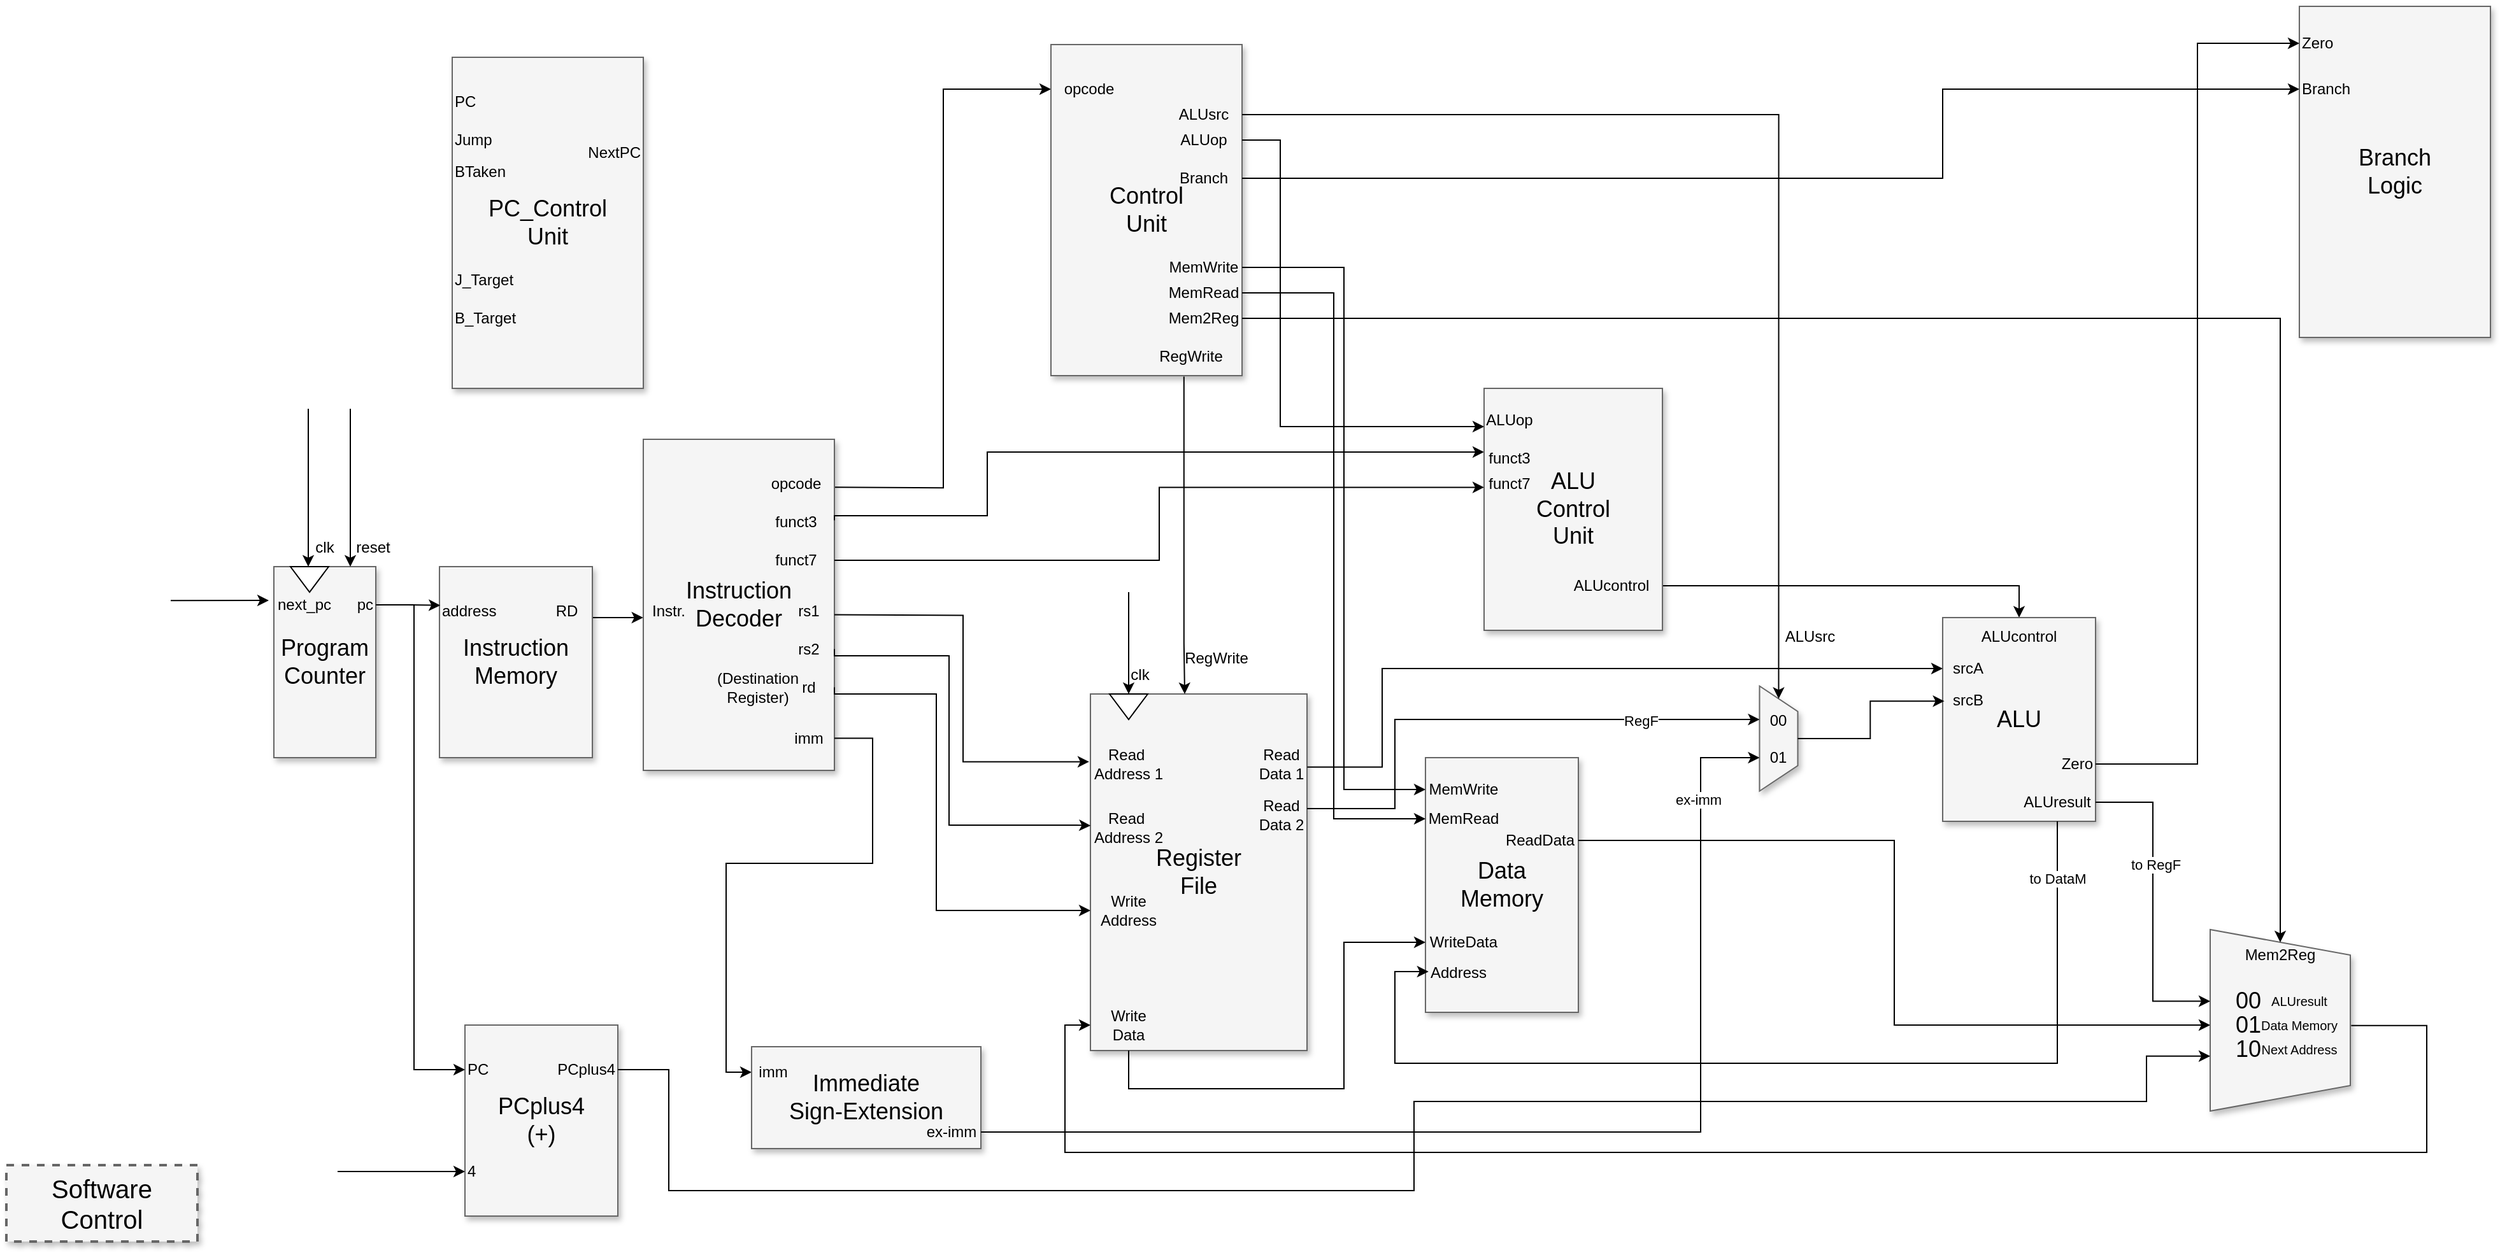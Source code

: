 <mxfile version="25.0.3">
  <diagram name="Page-1" id="90a13364-a465-7bf4-72fc-28e22215d7a0">
    <mxGraphModel dx="2049" dy="6059" grid="1" gridSize="10" guides="1" tooltips="1" connect="1" arrows="1" fold="1" page="1" pageScale="1.5" pageWidth="4681" pageHeight="3300" background="none" math="0" shadow="0">
      <root>
        <mxCell id="0" style=";html=1;" />
        <mxCell id="1" style=";html=1;" parent="0" />
        <mxCell id="3a17f1ce550125da-1" value="Software Control" style="whiteSpace=wrap;html=1;shadow=1;fontSize=20;fillColor=#f5f5f5;strokeColor=#666666;strokeWidth=2;dashed=1;" parent="1" vertex="1">
          <mxGeometry x="360" y="880" width="150" height="60" as="geometry" />
        </mxCell>
        <mxCell id="F4LApp7SRapzV72RJLrX-4" style="edgeStyle=orthogonalEdgeStyle;rounded=0;orthogonalLoop=1;jettySize=auto;html=1;entryX=0.5;entryY=0;entryDx=0;entryDy=0;exitX=1;exitY=0.5;exitDx=0;exitDy=0;" parent="1" source="F4LApp7SRapzV72RJLrX-1" target="-hvyRLRQOOJ3VwnVLbOB-57" edge="1">
          <mxGeometry relative="1" as="geometry" />
        </mxCell>
        <mxCell id="F4LApp7SRapzV72RJLrX-8" value="" style="group" parent="1" vertex="1" connectable="0">
          <mxGeometry x="1211" y="510" width="180" height="280" as="geometry" />
        </mxCell>
        <mxCell id="3a17f1ce550125da-2" value="Register&lt;div&gt;File&lt;/div&gt;" style="whiteSpace=wrap;html=1;shadow=1;fontSize=18;fillColor=#f5f5f5;strokeColor=#666666;" parent="F4LApp7SRapzV72RJLrX-8" vertex="1">
          <mxGeometry width="170" height="280" as="geometry" />
        </mxCell>
        <mxCell id="JqTOLJbfiFGYhZ1s0W8t-2" value="" style="triangle;whiteSpace=wrap;html=1;rotation=90;" parent="F4LApp7SRapzV72RJLrX-8" vertex="1">
          <mxGeometry x="20" y="-5" width="20" height="30" as="geometry" />
        </mxCell>
        <mxCell id="JqTOLJbfiFGYhZ1s0W8t-5" value="Read&amp;nbsp;&lt;div&gt;Address 1&lt;/div&gt;" style="text;html=1;align=center;verticalAlign=middle;whiteSpace=wrap;rounded=0;" parent="F4LApp7SRapzV72RJLrX-8" vertex="1">
          <mxGeometry y="40" width="60" height="30" as="geometry" />
        </mxCell>
        <mxCell id="JqTOLJbfiFGYhZ1s0W8t-8" value="Read&amp;nbsp;&lt;div&gt;Address 2&lt;/div&gt;" style="text;html=1;align=center;verticalAlign=middle;whiteSpace=wrap;rounded=0;" parent="F4LApp7SRapzV72RJLrX-8" vertex="1">
          <mxGeometry y="90" width="60" height="30" as="geometry" />
        </mxCell>
        <mxCell id="JqTOLJbfiFGYhZ1s0W8t-10" value="Write&lt;div&gt;Address&lt;/div&gt;" style="text;html=1;align=center;verticalAlign=middle;whiteSpace=wrap;rounded=0;" parent="F4LApp7SRapzV72RJLrX-8" vertex="1">
          <mxGeometry y="150" width="60" height="40" as="geometry" />
        </mxCell>
        <mxCell id="JqTOLJbfiFGYhZ1s0W8t-13" value="Write&lt;div&gt;Data&lt;/div&gt;" style="text;html=1;align=center;verticalAlign=middle;whiteSpace=wrap;rounded=0;" parent="F4LApp7SRapzV72RJLrX-8" vertex="1">
          <mxGeometry y="240" width="60" height="40" as="geometry" />
        </mxCell>
        <mxCell id="JqTOLJbfiFGYhZ1s0W8t-16" value="Read&lt;br&gt;Data 1" style="text;html=1;align=center;verticalAlign=middle;whiteSpace=wrap;rounded=0;" parent="F4LApp7SRapzV72RJLrX-8" vertex="1">
          <mxGeometry x="120" y="40" width="60" height="30" as="geometry" />
        </mxCell>
        <mxCell id="JqTOLJbfiFGYhZ1s0W8t-17" value="Read&lt;br&gt;Data 2" style="text;html=1;align=center;verticalAlign=middle;whiteSpace=wrap;rounded=0;" parent="F4LApp7SRapzV72RJLrX-8" vertex="1">
          <mxGeometry x="120" y="80" width="60" height="30" as="geometry" />
        </mxCell>
        <mxCell id="JqTOLJbfiFGYhZ1s0W8t-6" style="edgeStyle=orthogonalEdgeStyle;rounded=0;orthogonalLoop=1;jettySize=auto;html=1;exitX=0.5;exitY=1;exitDx=0;exitDy=0;" parent="F4LApp7SRapzV72RJLrX-8" source="JqTOLJbfiFGYhZ1s0W8t-5" target="JqTOLJbfiFGYhZ1s0W8t-5" edge="1">
          <mxGeometry relative="1" as="geometry" />
        </mxCell>
        <mxCell id="F4LApp7SRapzV72RJLrX-10" value="" style="group" parent="1" vertex="1" connectable="0">
          <mxGeometry x="1211" y="426" width="60" height="84" as="geometry" />
        </mxCell>
        <mxCell id="JqTOLJbfiFGYhZ1s0W8t-1" value="" style="edgeStyle=elbowEdgeStyle;rounded=0;html=1;startArrow=none;startFill=0;jettySize=auto;orthogonalLoop=1;fontSize=18;elbow=vertical;entryX=0;entryY=0.5;entryDx=0;entryDy=0;" parent="F4LApp7SRapzV72RJLrX-10" target="JqTOLJbfiFGYhZ1s0W8t-2" edge="1">
          <mxGeometry relative="1" as="geometry">
            <Array as="points">
              <mxPoint x="29" y="30" />
            </Array>
            <mxPoint x="30" y="4" as="sourcePoint" />
            <mxPoint x="19" y="54" as="targetPoint" />
          </mxGeometry>
        </mxCell>
        <mxCell id="F4LApp7SRapzV72RJLrX-15" value="" style="group" parent="1" vertex="1" connectable="0">
          <mxGeometry x="1900" y="710" width="316.25" height="120" as="geometry" />
        </mxCell>
        <mxCell id="-hvyRLRQOOJ3VwnVLbOB-45" value="" style="group" parent="F4LApp7SRapzV72RJLrX-15" vertex="1" connectable="0">
          <mxGeometry x="190" width="126.25" height="120" as="geometry" />
        </mxCell>
        <mxCell id="F4LApp7SRapzV72RJLrX-11" value="" style="group" parent="-hvyRLRQOOJ3VwnVLbOB-45" vertex="1" connectable="0">
          <mxGeometry x="-3.553e-15" width="126.25" height="120" as="geometry" />
        </mxCell>
        <mxCell id="-hvyRLRQOOJ3VwnVLbOB-44" value="&lt;div&gt;&lt;br&gt;&lt;/div&gt;" style="text;html=1;align=center;verticalAlign=middle;whiteSpace=wrap;rounded=0;fontFamily=Helvetica;fontSize=18;fontColor=default;" parent="F4LApp7SRapzV72RJLrX-11" vertex="1">
          <mxGeometry x="3.553e-15" y="50" width="60" height="30" as="geometry" />
        </mxCell>
        <mxCell id="F4LApp7SRapzV72RJLrX-90" value="" style="group" parent="F4LApp7SRapzV72RJLrX-11" vertex="1" connectable="0">
          <mxGeometry width="126.25" height="120" as="geometry" />
        </mxCell>
        <mxCell id="-hvyRLRQOOJ3VwnVLbOB-43" value="" style="shape=trapezoid;perimeter=trapezoidPerimeter;whiteSpace=wrap;html=1;fixedSize=1;shadow=1;strokeColor=#666666;align=center;verticalAlign=middle;fontFamily=Helvetica;fontSize=18;fontColor=default;fillColor=#f5f5f5;rotation=90;" parent="F4LApp7SRapzV72RJLrX-90" vertex="1">
          <mxGeometry x="-16.25" y="1.25" width="142.5" height="110" as="geometry" />
        </mxCell>
        <mxCell id="F4LApp7SRapzV72RJLrX-87" value="&lt;span style=&quot;font-size: 18px;&quot;&gt;00&lt;/span&gt;" style="text;html=1;align=center;verticalAlign=middle;whiteSpace=wrap;rounded=0;" parent="F4LApp7SRapzV72RJLrX-90" vertex="1">
          <mxGeometry y="30" width="60" height="22.5" as="geometry" />
        </mxCell>
        <mxCell id="F4LApp7SRapzV72RJLrX-88" value="&lt;span style=&quot;font-size: 18px;&quot;&gt;01&lt;/span&gt;" style="text;html=1;align=center;verticalAlign=middle;whiteSpace=wrap;rounded=0;" parent="F4LApp7SRapzV72RJLrX-90" vertex="1">
          <mxGeometry y="48.75" width="60" height="22.5" as="geometry" />
        </mxCell>
        <mxCell id="F4LApp7SRapzV72RJLrX-89" value="&lt;span style=&quot;font-size: 18px;&quot;&gt;10&lt;/span&gt;" style="text;html=1;align=center;verticalAlign=middle;whiteSpace=wrap;rounded=0;" parent="F4LApp7SRapzV72RJLrX-90" vertex="1">
          <mxGeometry y="67.5" width="60" height="22.5" as="geometry" />
        </mxCell>
        <mxCell id="F4LApp7SRapzV72RJLrX-91" value="&lt;font style=&quot;font-size: 10px;&quot;&gt;ALUresult&lt;/font&gt;" style="text;html=1;align=center;verticalAlign=middle;whiteSpace=wrap;rounded=0;" parent="F4LApp7SRapzV72RJLrX-90" vertex="1">
          <mxGeometry x="40" y="30" width="60" height="22.5" as="geometry" />
        </mxCell>
        <mxCell id="F4LApp7SRapzV72RJLrX-92" value="&lt;font style=&quot;font-size: 10px;&quot;&gt;Data Memory&lt;/font&gt;" style="text;html=1;align=center;verticalAlign=middle;whiteSpace=wrap;rounded=0;" parent="F4LApp7SRapzV72RJLrX-90" vertex="1">
          <mxGeometry x="35" y="48.75" width="70" height="22.5" as="geometry" />
        </mxCell>
        <mxCell id="F4LApp7SRapzV72RJLrX-93" value="&lt;font style=&quot;font-size: 10px;&quot;&gt;Next Address&lt;/font&gt;" style="text;html=1;align=center;verticalAlign=middle;whiteSpace=wrap;rounded=0;" parent="F4LApp7SRapzV72RJLrX-90" vertex="1">
          <mxGeometry x="35" y="67.5" width="70" height="22.5" as="geometry" />
        </mxCell>
        <mxCell id="laC3dYbV331lfGwgBf-x-39" value="Mem2Reg" style="text;html=1;align=center;verticalAlign=middle;whiteSpace=wrap;rounded=0;" parent="F4LApp7SRapzV72RJLrX-90" vertex="1">
          <mxGeometry x="25" y="-10" width="60" height="30" as="geometry" />
        </mxCell>
        <mxCell id="F4LApp7SRapzV72RJLrX-17" value="" style="group" parent="1" vertex="1" connectable="0">
          <mxGeometry x="850" y="310" width="280" height="370" as="geometry" />
        </mxCell>
        <mxCell id="-hvyRLRQOOJ3VwnVLbOB-4" style="edgeStyle=orthogonalEdgeStyle;rounded=0;orthogonalLoop=1;jettySize=auto;html=1;entryX=0;entryY=0.5;entryDx=0;entryDy=0;" parent="F4LApp7SRapzV72RJLrX-17" target="-hvyRLRQOOJ3VwnVLbOB-49" edge="1">
          <mxGeometry relative="1" as="geometry">
            <mxPoint x="210" y="37.62" as="targetPoint" />
            <mxPoint x="160" y="37.62" as="sourcePoint" />
          </mxGeometry>
        </mxCell>
        <mxCell id="-hvyRLRQOOJ3VwnVLbOB-1" value="Instruction&lt;div&gt;Decoder&lt;/div&gt;" style="whiteSpace=wrap;html=1;shadow=1;fontSize=18;fillColor=#f5f5f5;strokeColor=#666666;" parent="F4LApp7SRapzV72RJLrX-17" vertex="1">
          <mxGeometry x="10" width="150" height="260" as="geometry" />
        </mxCell>
        <mxCell id="-hvyRLRQOOJ3VwnVLbOB-2" value="Instr." style="text;html=1;align=center;verticalAlign=middle;whiteSpace=wrap;rounded=0;" parent="F4LApp7SRapzV72RJLrX-17" vertex="1">
          <mxGeometry y="120" width="60" height="30" as="geometry" />
        </mxCell>
        <mxCell id="-hvyRLRQOOJ3VwnVLbOB-6" value="opcode" style="text;html=1;align=center;verticalAlign=middle;whiteSpace=wrap;rounded=0;" parent="F4LApp7SRapzV72RJLrX-17" vertex="1">
          <mxGeometry x="100" y="20" width="60" height="30" as="geometry" />
        </mxCell>
        <mxCell id="-hvyRLRQOOJ3VwnVLbOB-7" value="rs1" style="text;html=1;align=center;verticalAlign=middle;whiteSpace=wrap;rounded=0;" parent="F4LApp7SRapzV72RJLrX-17" vertex="1">
          <mxGeometry x="110" y="120" width="60" height="30" as="geometry" />
        </mxCell>
        <mxCell id="-hvyRLRQOOJ3VwnVLbOB-8" value="rs2" style="text;html=1;align=center;verticalAlign=middle;whiteSpace=wrap;rounded=0;" parent="F4LApp7SRapzV72RJLrX-17" vertex="1">
          <mxGeometry x="110" y="150" width="60" height="30" as="geometry" />
        </mxCell>
        <mxCell id="-hvyRLRQOOJ3VwnVLbOB-9" value="rd" style="text;html=1;align=center;verticalAlign=middle;whiteSpace=wrap;rounded=0;" parent="F4LApp7SRapzV72RJLrX-17" vertex="1">
          <mxGeometry x="110" y="180" width="60" height="30" as="geometry" />
        </mxCell>
        <mxCell id="-hvyRLRQOOJ3VwnVLbOB-10" value="imm" style="text;html=1;align=center;verticalAlign=middle;whiteSpace=wrap;rounded=0;" parent="F4LApp7SRapzV72RJLrX-17" vertex="1">
          <mxGeometry x="110" y="220" width="60" height="30" as="geometry" />
        </mxCell>
        <mxCell id="-hvyRLRQOOJ3VwnVLbOB-11" value="funct3" style="text;html=1;align=center;verticalAlign=middle;whiteSpace=wrap;rounded=0;" parent="F4LApp7SRapzV72RJLrX-17" vertex="1">
          <mxGeometry x="100" y="50" width="60" height="30" as="geometry" />
        </mxCell>
        <mxCell id="-hvyRLRQOOJ3VwnVLbOB-12" value="funct7" style="text;html=1;align=center;verticalAlign=middle;whiteSpace=wrap;rounded=0;" parent="F4LApp7SRapzV72RJLrX-17" vertex="1">
          <mxGeometry x="100" y="80" width="60" height="30" as="geometry" />
        </mxCell>
        <mxCell id="-hvyRLRQOOJ3VwnVLbOB-13" style="edgeStyle=orthogonalEdgeStyle;rounded=0;orthogonalLoop=1;jettySize=auto;html=1;entryX=0.167;entryY=0.333;entryDx=0;entryDy=0;entryPerimeter=0;" parent="F4LApp7SRapzV72RJLrX-17" target="-hvyRLRQOOJ3VwnVLbOB-64" edge="1">
          <mxGeometry relative="1" as="geometry">
            <mxPoint x="210" y="63.62" as="targetPoint" />
            <mxPoint x="160" y="63.62" as="sourcePoint" />
            <Array as="points">
              <mxPoint x="280" y="60" />
              <mxPoint x="280" y="10" />
            </Array>
          </mxGeometry>
        </mxCell>
        <mxCell id="-hvyRLRQOOJ3VwnVLbOB-17" style="edgeStyle=orthogonalEdgeStyle;rounded=0;orthogonalLoop=1;jettySize=auto;html=1;entryX=-0.006;entryY=0.19;entryDx=0;entryDy=0;entryPerimeter=0;" parent="F4LApp7SRapzV72RJLrX-17" target="3a17f1ce550125da-2" edge="1">
          <mxGeometry relative="1" as="geometry">
            <mxPoint x="210.0" y="137.81" as="targetPoint" />
            <mxPoint x="160" y="137.81" as="sourcePoint" />
          </mxGeometry>
        </mxCell>
        <mxCell id="-hvyRLRQOOJ3VwnVLbOB-18" style="edgeStyle=orthogonalEdgeStyle;rounded=0;orthogonalLoop=1;jettySize=auto;html=1;entryX=0.001;entryY=0.369;entryDx=0;entryDy=0;entryPerimeter=0;" parent="F4LApp7SRapzV72RJLrX-17" target="3a17f1ce550125da-2" edge="1">
          <mxGeometry relative="1" as="geometry">
            <mxPoint x="310" y="290" as="targetPoint" />
            <mxPoint x="160" y="164.81" as="sourcePoint" />
            <Array as="points">
              <mxPoint x="160" y="170" />
              <mxPoint x="250" y="170" />
              <mxPoint x="250" y="303" />
              <mxPoint x="350" y="303" />
            </Array>
          </mxGeometry>
        </mxCell>
        <mxCell id="-hvyRLRQOOJ3VwnVLbOB-19" style="edgeStyle=orthogonalEdgeStyle;rounded=0;orthogonalLoop=1;jettySize=auto;html=1;entryX=0;entryY=0.5;entryDx=0;entryDy=0;" parent="F4LApp7SRapzV72RJLrX-17" target="JqTOLJbfiFGYhZ1s0W8t-10" edge="1">
          <mxGeometry relative="1" as="geometry">
            <mxPoint x="210.0" y="194.81" as="targetPoint" />
            <mxPoint x="160" y="194.81" as="sourcePoint" />
            <Array as="points">
              <mxPoint x="160" y="200" />
              <mxPoint x="240" y="200" />
              <mxPoint x="240" y="370" />
            </Array>
          </mxGeometry>
        </mxCell>
        <mxCell id="-hvyRLRQOOJ3VwnVLbOB-20" style="edgeStyle=orthogonalEdgeStyle;rounded=0;orthogonalLoop=1;jettySize=auto;html=1;entryX=0;entryY=0.25;entryDx=0;entryDy=0;" parent="F4LApp7SRapzV72RJLrX-17" target="laC3dYbV331lfGwgBf-x-15" edge="1">
          <mxGeometry relative="1" as="geometry">
            <mxPoint x="210.0" y="234.81" as="targetPoint" />
            <mxPoint x="160" y="234.81" as="sourcePoint" />
            <Array as="points">
              <mxPoint x="190" y="235" />
              <mxPoint x="190" y="333" />
              <mxPoint x="75" y="333" />
              <mxPoint x="75" y="497" />
            </Array>
          </mxGeometry>
        </mxCell>
        <mxCell id="-hvyRLRQOOJ3VwnVLbOB-21" value="(Destination&lt;div&gt;Register)&lt;/div&gt;" style="text;html=1;align=center;verticalAlign=middle;whiteSpace=wrap;rounded=0;" parent="F4LApp7SRapzV72RJLrX-17" vertex="1">
          <mxGeometry x="70" y="180" width="60" height="30" as="geometry" />
        </mxCell>
        <mxCell id="3a17f1ce550125da-20" style="edgeStyle=elbowEdgeStyle;rounded=0;html=1;startArrow=none;startFill=0;jettySize=auto;orthogonalLoop=1;fontSize=18;elbow=vertical;entryX=-0.001;entryY=0.538;entryDx=0;entryDy=0;entryPerimeter=0;" parent="1" source="0RyyWnerKbfPe0gcl8zv-1" target="-hvyRLRQOOJ3VwnVLbOB-1" edge="1">
          <mxGeometry relative="1" as="geometry">
            <Array as="points">
              <mxPoint x="860" y="450" />
              <mxPoint x="970" y="480" />
            </Array>
            <mxPoint x="864" y="446" as="targetPoint" />
          </mxGeometry>
        </mxCell>
        <mxCell id="F4LApp7SRapzV72RJLrX-21" value="" style="group" parent="1" vertex="1" connectable="0">
          <mxGeometry x="489" y="286" width="189" height="274" as="geometry" />
        </mxCell>
        <mxCell id="3a17f1ce550125da-8" value="Program&lt;div&gt;Counter&lt;/div&gt;" style="whiteSpace=wrap;html=1;shadow=1;fontSize=18;fillColor=#f5f5f5;strokeColor=#666666;" parent="F4LApp7SRapzV72RJLrX-21" vertex="1">
          <mxGeometry x="81" y="124" width="80" height="150" as="geometry" />
        </mxCell>
        <mxCell id="0RyyWnerKbfPe0gcl8zv-6" value="" style="edgeStyle=elbowEdgeStyle;rounded=0;html=1;startArrow=none;startFill=0;jettySize=auto;orthogonalLoop=1;fontSize=18;elbow=vertical;" parent="F4LApp7SRapzV72RJLrX-21" edge="1">
          <mxGeometry relative="1" as="geometry">
            <Array as="points" />
            <mxPoint y="150.67" as="sourcePoint" />
            <mxPoint x="77" y="150.67" as="targetPoint" />
          </mxGeometry>
        </mxCell>
        <mxCell id="0RyyWnerKbfPe0gcl8zv-7" value="next_pc" style="text;html=1;align=center;verticalAlign=middle;whiteSpace=wrap;rounded=0;" parent="F4LApp7SRapzV72RJLrX-21" vertex="1">
          <mxGeometry x="75" y="139" width="60" height="30" as="geometry" />
        </mxCell>
        <mxCell id="0RyyWnerKbfPe0gcl8zv-8" value="pc" style="text;html=1;align=right;verticalAlign=middle;whiteSpace=wrap;rounded=0;" parent="F4LApp7SRapzV72RJLrX-21" vertex="1">
          <mxGeometry x="101" y="139" width="60" height="30" as="geometry" />
        </mxCell>
        <mxCell id="0RyyWnerKbfPe0gcl8zv-11" value="" style="triangle;whiteSpace=wrap;html=1;rotation=90;" parent="F4LApp7SRapzV72RJLrX-21" vertex="1">
          <mxGeometry x="99" y="119" width="20" height="30" as="geometry" />
        </mxCell>
        <mxCell id="F4LApp7SRapzV72RJLrX-19" value="" style="group" parent="F4LApp7SRapzV72RJLrX-21" vertex="1" connectable="0">
          <mxGeometry x="91" width="60" height="124" as="geometry" />
        </mxCell>
        <mxCell id="0RyyWnerKbfPe0gcl8zv-10" value="" style="edgeStyle=elbowEdgeStyle;rounded=0;html=1;startArrow=none;startFill=0;jettySize=auto;orthogonalLoop=1;fontSize=18;elbow=vertical;entryX=0.25;entryY=0;entryDx=0;entryDy=0;" parent="F4LApp7SRapzV72RJLrX-19" edge="1">
          <mxGeometry relative="1" as="geometry">
            <Array as="points">
              <mxPoint x="30" y="104" />
            </Array>
            <mxPoint x="17" as="sourcePoint" />
            <mxPoint x="17" y="124" as="targetPoint" />
          </mxGeometry>
        </mxCell>
        <mxCell id="0RyyWnerKbfPe0gcl8zv-12" value="clk" style="text;html=1;align=center;verticalAlign=middle;whiteSpace=wrap;rounded=0;" parent="F4LApp7SRapzV72RJLrX-19" vertex="1">
          <mxGeometry y="94" width="60" height="30" as="geometry" />
        </mxCell>
        <mxCell id="F4LApp7SRapzV72RJLrX-20" value="" style="group" parent="F4LApp7SRapzV72RJLrX-21" vertex="1" connectable="0">
          <mxGeometry x="129" width="60" height="124" as="geometry" />
        </mxCell>
        <mxCell id="0RyyWnerKbfPe0gcl8zv-13" value="" style="edgeStyle=elbowEdgeStyle;rounded=0;html=1;startArrow=none;startFill=0;jettySize=auto;orthogonalLoop=1;fontSize=18;elbow=vertical;entryX=0.75;entryY=0;entryDx=0;entryDy=0;" parent="F4LApp7SRapzV72RJLrX-20" target="3a17f1ce550125da-8" edge="1">
          <mxGeometry relative="1" as="geometry">
            <Array as="points" />
            <mxPoint x="12" as="sourcePoint" />
            <mxPoint x="67" y="70" as="targetPoint" />
          </mxGeometry>
        </mxCell>
        <mxCell id="0RyyWnerKbfPe0gcl8zv-14" value="reset" style="text;html=1;align=center;verticalAlign=middle;whiteSpace=wrap;rounded=0;" parent="F4LApp7SRapzV72RJLrX-20" vertex="1">
          <mxGeometry y="94" width="60" height="30" as="geometry" />
        </mxCell>
        <mxCell id="F4LApp7SRapzV72RJLrX-22" value="" style="group" parent="1" vertex="1" connectable="0">
          <mxGeometry x="690" y="410" width="140" height="150" as="geometry" />
        </mxCell>
        <mxCell id="0RyyWnerKbfPe0gcl8zv-1" value="Instruction&lt;div&gt;Memory&lt;/div&gt;" style="whiteSpace=wrap;html=1;shadow=1;fontSize=18;fillColor=#f5f5f5;strokeColor=#666666;" parent="F4LApp7SRapzV72RJLrX-22" vertex="1">
          <mxGeometry x="10" width="120" height="150" as="geometry" />
        </mxCell>
        <mxCell id="0RyyWnerKbfPe0gcl8zv-3" value="address" style="text;html=1;align=left;verticalAlign=middle;whiteSpace=wrap;rounded=0;" parent="F4LApp7SRapzV72RJLrX-22" vertex="1">
          <mxGeometry x="10" y="20" width="60" height="30" as="geometry" />
        </mxCell>
        <mxCell id="0RyyWnerKbfPe0gcl8zv-4" value="RD" style="text;html=1;align=center;verticalAlign=middle;whiteSpace=wrap;rounded=0;" parent="F4LApp7SRapzV72RJLrX-22" vertex="1">
          <mxGeometry x="80" y="20" width="60" height="30" as="geometry" />
        </mxCell>
        <mxCell id="F4LApp7SRapzV72RJLrX-28" value="" style="group" parent="1" vertex="1" connectable="0">
          <mxGeometry x="1180" width="180" height="510" as="geometry" />
        </mxCell>
        <mxCell id="-hvyRLRQOOJ3VwnVLbOB-47" value="Control&lt;div&gt;Unit&lt;/div&gt;" style="whiteSpace=wrap;html=1;shadow=1;fontSize=18;fillColor=#f5f5f5;strokeColor=#666666;" parent="F4LApp7SRapzV72RJLrX-28" vertex="1">
          <mxGeometry width="150" height="260" as="geometry" />
        </mxCell>
        <mxCell id="-hvyRLRQOOJ3VwnVLbOB-48" value="RegWrite" style="text;html=1;align=center;verticalAlign=middle;whiteSpace=wrap;rounded=0;" parent="F4LApp7SRapzV72RJLrX-28" vertex="1">
          <mxGeometry x="80" y="230" width="60" height="30" as="geometry" />
        </mxCell>
        <mxCell id="-hvyRLRQOOJ3VwnVLbOB-49" value="opcode" style="text;html=1;align=center;verticalAlign=middle;whiteSpace=wrap;rounded=0;" parent="F4LApp7SRapzV72RJLrX-28" vertex="1">
          <mxGeometry y="20" width="60" height="30" as="geometry" />
        </mxCell>
        <mxCell id="-hvyRLRQOOJ3VwnVLbOB-59" value="ALUop" style="text;html=1;align=center;verticalAlign=middle;whiteSpace=wrap;rounded=0;" parent="F4LApp7SRapzV72RJLrX-28" vertex="1">
          <mxGeometry x="90" y="60" width="60" height="30" as="geometry" />
        </mxCell>
        <mxCell id="F4LApp7SRapzV72RJLrX-9" value="" style="group" parent="F4LApp7SRapzV72RJLrX-28" vertex="1" connectable="0">
          <mxGeometry x="100" y="466.5" width="60" height="43.5" as="geometry" />
        </mxCell>
        <mxCell id="F4LApp7SRapzV72RJLrX-7" value="" style="group" parent="F4LApp7SRapzV72RJLrX-9" vertex="1" connectable="0">
          <mxGeometry width="60" height="37" as="geometry" />
        </mxCell>
        <mxCell id="JqTOLJbfiFGYhZ1s0W8t-15" value="RegWrite" style="text;html=1;align=center;verticalAlign=middle;whiteSpace=wrap;rounded=0;" parent="F4LApp7SRapzV72RJLrX-7" vertex="1">
          <mxGeometry width="60" height="30" as="geometry" />
        </mxCell>
        <mxCell id="JqTOLJbfiFGYhZ1s0W8t-14" value="" style="edgeStyle=elbowEdgeStyle;rounded=0;html=1;startArrow=none;startFill=0;jettySize=auto;orthogonalLoop=1;fontSize=18;elbow=vertical;exitX=0.696;exitY=1.003;exitDx=0;exitDy=0;exitPerimeter=0;" parent="F4LApp7SRapzV72RJLrX-9" source="-hvyRLRQOOJ3VwnVLbOB-47" edge="1">
          <mxGeometry relative="1" as="geometry">
            <Array as="points">
              <mxPoint x="10" y="3.5" />
            </Array>
            <mxPoint x="1" y="-96.5" as="sourcePoint" />
            <mxPoint x="5" y="43.5" as="targetPoint" />
          </mxGeometry>
        </mxCell>
        <mxCell id="JqTOLJbfiFGYhZ1s0W8t-3" value="clk" style="text;html=1;align=center;verticalAlign=middle;whiteSpace=wrap;rounded=0;" parent="F4LApp7SRapzV72RJLrX-28" vertex="1">
          <mxGeometry x="40" y="480" width="60" height="30" as="geometry" />
        </mxCell>
        <mxCell id="F4LApp7SRapzV72RJLrX-56" value="MemRead" style="text;html=1;align=center;verticalAlign=middle;whiteSpace=wrap;rounded=0;" parent="F4LApp7SRapzV72RJLrX-28" vertex="1">
          <mxGeometry x="90" y="180" width="60" height="30" as="geometry" />
        </mxCell>
        <mxCell id="F4LApp7SRapzV72RJLrX-73" value="MemWrite" style="text;html=1;align=center;verticalAlign=middle;whiteSpace=wrap;rounded=0;" parent="F4LApp7SRapzV72RJLrX-28" vertex="1">
          <mxGeometry x="90" y="160" width="60" height="30" as="geometry" />
        </mxCell>
        <mxCell id="laC3dYbV331lfGwgBf-x-33" value="ALUsrc" style="text;html=1;align=center;verticalAlign=middle;whiteSpace=wrap;rounded=0;" parent="F4LApp7SRapzV72RJLrX-28" vertex="1">
          <mxGeometry x="90" y="40" width="60" height="30" as="geometry" />
        </mxCell>
        <mxCell id="laC3dYbV331lfGwgBf-x-37" value="Mem2Reg" style="text;html=1;align=center;verticalAlign=middle;whiteSpace=wrap;rounded=0;" parent="F4LApp7SRapzV72RJLrX-28" vertex="1">
          <mxGeometry x="90" y="200" width="60" height="30" as="geometry" />
        </mxCell>
        <mxCell id="laC3dYbV331lfGwgBf-x-40" value="Branch" style="text;html=1;align=center;verticalAlign=middle;whiteSpace=wrap;rounded=0;" parent="F4LApp7SRapzV72RJLrX-28" vertex="1">
          <mxGeometry x="90" y="90" width="60" height="30" as="geometry" />
        </mxCell>
        <mxCell id="F4LApp7SRapzV72RJLrX-57" value="" style="group" parent="1" vertex="1" connectable="0">
          <mxGeometry x="1470" y="560" width="124" height="200" as="geometry" />
        </mxCell>
        <mxCell id="3a17f1ce550125da-4" value="Data&lt;div&gt;Memory&lt;/div&gt;" style="whiteSpace=wrap;html=1;shadow=1;fontSize=18;fillColor=#f5f5f5;strokeColor=#666666;" parent="F4LApp7SRapzV72RJLrX-57" vertex="1">
          <mxGeometry x="4" width="120" height="200" as="geometry" />
        </mxCell>
        <mxCell id="F4LApp7SRapzV72RJLrX-40" value="Address" style="text;html=1;align=center;verticalAlign=middle;whiteSpace=wrap;rounded=0;" parent="F4LApp7SRapzV72RJLrX-57" vertex="1">
          <mxGeometry y="154" width="60" height="30" as="geometry" />
        </mxCell>
        <mxCell id="F4LApp7SRapzV72RJLrX-41" value="WriteData" style="text;html=1;align=center;verticalAlign=middle;whiteSpace=wrap;rounded=0;" parent="F4LApp7SRapzV72RJLrX-57" vertex="1">
          <mxGeometry x="4" y="130" width="60" height="30" as="geometry" />
        </mxCell>
        <mxCell id="F4LApp7SRapzV72RJLrX-42" value="MemWrite" style="text;html=1;align=center;verticalAlign=middle;whiteSpace=wrap;rounded=0;" parent="F4LApp7SRapzV72RJLrX-57" vertex="1">
          <mxGeometry x="4" y="10" width="60" height="30" as="geometry" />
        </mxCell>
        <mxCell id="F4LApp7SRapzV72RJLrX-43" value="MemRead" style="text;html=1;align=center;verticalAlign=middle;whiteSpace=wrap;rounded=0;" parent="F4LApp7SRapzV72RJLrX-57" vertex="1">
          <mxGeometry x="4" y="33" width="60" height="30" as="geometry" />
        </mxCell>
        <mxCell id="F4LApp7SRapzV72RJLrX-44" value="ReadData" style="text;html=1;align=center;verticalAlign=middle;whiteSpace=wrap;rounded=0;" parent="F4LApp7SRapzV72RJLrX-57" vertex="1">
          <mxGeometry x="64" y="50" width="60" height="30" as="geometry" />
        </mxCell>
        <mxCell id="F4LApp7SRapzV72RJLrX-58" value="" style="group" parent="1" vertex="1" connectable="0">
          <mxGeometry x="1880" y="450" width="120" height="160" as="geometry" />
        </mxCell>
        <mxCell id="-hvyRLRQOOJ3VwnVLbOB-57" value="ALU" style="whiteSpace=wrap;html=1;shadow=1;fontSize=18;fillColor=#f5f5f5;strokeColor=#666666;resizeWidth=0;comic=0;rotatable=1;treeFolding=0;collapsible=0;dropTarget=0;container=0;noLabel=0;portConstraintRotation=0;gradientColor=none;" parent="F4LApp7SRapzV72RJLrX-58" vertex="1">
          <mxGeometry width="120" height="160" as="geometry" />
        </mxCell>
        <mxCell id="F4LApp7SRapzV72RJLrX-6" value="ALUcontrol" style="text;html=1;align=center;verticalAlign=middle;whiteSpace=wrap;rounded=0;" parent="F4LApp7SRapzV72RJLrX-58" vertex="1">
          <mxGeometry x="30" width="60" height="30" as="geometry" />
        </mxCell>
        <mxCell id="F4LApp7SRapzV72RJLrX-85" value="ALUresult" style="text;html=1;align=center;verticalAlign=middle;whiteSpace=wrap;rounded=0;" parent="F4LApp7SRapzV72RJLrX-58" vertex="1">
          <mxGeometry x="60" y="130" width="60" height="30" as="geometry" />
        </mxCell>
        <mxCell id="laC3dYbV331lfGwgBf-x-6" value="srcA" style="text;html=1;align=center;verticalAlign=middle;whiteSpace=wrap;rounded=0;" parent="F4LApp7SRapzV72RJLrX-58" vertex="1">
          <mxGeometry x="-10" y="25" width="60" height="30" as="geometry" />
        </mxCell>
        <mxCell id="laC3dYbV331lfGwgBf-x-7" value="srcB" style="text;html=1;align=center;verticalAlign=middle;whiteSpace=wrap;rounded=0;" parent="F4LApp7SRapzV72RJLrX-58" vertex="1">
          <mxGeometry x="-10" y="50" width="60" height="30" as="geometry" />
        </mxCell>
        <mxCell id="laC3dYbV331lfGwgBf-x-29" value="Zero" style="text;html=1;align=right;verticalAlign=middle;whiteSpace=wrap;rounded=0;" parent="F4LApp7SRapzV72RJLrX-58" vertex="1">
          <mxGeometry x="60" y="100" width="60" height="30" as="geometry" />
        </mxCell>
        <mxCell id="F4LApp7SRapzV72RJLrX-61" value="" style="group" parent="1" vertex="1" connectable="0">
          <mxGeometry x="1510" y="270" width="150" height="190" as="geometry" />
        </mxCell>
        <mxCell id="-hvyRLRQOOJ3VwnVLbOB-56" value="ALU&lt;div&gt;Control&lt;/div&gt;&lt;div&gt;Unit&lt;/div&gt;" style="whiteSpace=wrap;html=1;shadow=1;fontSize=18;fillColor=#f5f5f5;strokeColor=#666666;" parent="F4LApp7SRapzV72RJLrX-61" vertex="1">
          <mxGeometry x="10" width="140" height="190" as="geometry" />
        </mxCell>
        <mxCell id="-hvyRLRQOOJ3VwnVLbOB-61" value="ALUop" style="text;html=1;align=center;verticalAlign=middle;whiteSpace=wrap;rounded=0;" parent="F4LApp7SRapzV72RJLrX-61" vertex="1">
          <mxGeometry y="10" width="60" height="30" as="geometry" />
        </mxCell>
        <mxCell id="-hvyRLRQOOJ3VwnVLbOB-64" value="funct3" style="text;html=1;align=center;verticalAlign=middle;whiteSpace=wrap;rounded=0;" parent="F4LApp7SRapzV72RJLrX-61" vertex="1">
          <mxGeometry y="40" width="60" height="30" as="geometry" />
        </mxCell>
        <mxCell id="-hvyRLRQOOJ3VwnVLbOB-65" value="funct7" style="text;html=1;align=center;verticalAlign=middle;whiteSpace=wrap;rounded=0;" parent="F4LApp7SRapzV72RJLrX-61" vertex="1">
          <mxGeometry y="60" width="60" height="30" as="geometry" />
        </mxCell>
        <mxCell id="F4LApp7SRapzV72RJLrX-1" value="ALUcontrol" style="text;html=1;align=center;verticalAlign=middle;whiteSpace=wrap;rounded=0;" parent="F4LApp7SRapzV72RJLrX-61" vertex="1">
          <mxGeometry x="80" y="140" width="60" height="30" as="geometry" />
        </mxCell>
        <mxCell id="-hvyRLRQOOJ3VwnVLbOB-15" style="edgeStyle=orthogonalEdgeStyle;rounded=0;orthogonalLoop=1;jettySize=auto;html=1;entryX=0;entryY=0.409;entryDx=0;entryDy=0;entryPerimeter=0;" parent="1" source="-hvyRLRQOOJ3VwnVLbOB-12" target="-hvyRLRQOOJ3VwnVLbOB-56" edge="1">
          <mxGeometry relative="1" as="geometry">
            <mxPoint x="1060.0" y="402" as="targetPoint" />
          </mxGeometry>
        </mxCell>
        <mxCell id="-hvyRLRQOOJ3VwnVLbOB-66" style="edgeStyle=orthogonalEdgeStyle;rounded=0;orthogonalLoop=1;jettySize=auto;html=1;entryX=0.167;entryY=0.667;entryDx=0;entryDy=0;entryPerimeter=0;fontFamily=Helvetica;fontSize=18;fontColor=default;" parent="1" source="-hvyRLRQOOJ3VwnVLbOB-59" target="-hvyRLRQOOJ3VwnVLbOB-61" edge="1">
          <mxGeometry relative="1" as="geometry">
            <Array as="points">
              <mxPoint x="1360" y="75" />
              <mxPoint x="1360" y="300" />
            </Array>
          </mxGeometry>
        </mxCell>
        <mxCell id="F4LApp7SRapzV72RJLrX-75" style="edgeStyle=orthogonalEdgeStyle;rounded=0;orthogonalLoop=1;jettySize=auto;html=1;entryX=0;entryY=0.5;entryDx=0;entryDy=0;" parent="1" source="F4LApp7SRapzV72RJLrX-56" target="F4LApp7SRapzV72RJLrX-43" edge="1">
          <mxGeometry relative="1" as="geometry" />
        </mxCell>
        <mxCell id="F4LApp7SRapzV72RJLrX-78" style="edgeStyle=orthogonalEdgeStyle;rounded=0;orthogonalLoop=1;jettySize=auto;html=1;entryX=0;entryY=0.5;entryDx=0;entryDy=0;" parent="1" source="F4LApp7SRapzV72RJLrX-44" target="F4LApp7SRapzV72RJLrX-88" edge="1">
          <mxGeometry relative="1" as="geometry">
            <mxPoint x="2030" y="720" as="targetPoint" />
          </mxGeometry>
        </mxCell>
        <mxCell id="F4LApp7SRapzV72RJLrX-95" style="edgeStyle=orthogonalEdgeStyle;rounded=0;orthogonalLoop=1;jettySize=auto;html=1;entryX=0;entryY=0.5;entryDx=0;entryDy=0;exitX=0.529;exitY=-0.006;exitDx=0;exitDy=0;exitPerimeter=0;" parent="1" source="-hvyRLRQOOJ3VwnVLbOB-43" target="JqTOLJbfiFGYhZ1s0W8t-13" edge="1">
          <mxGeometry relative="1" as="geometry">
            <Array as="points">
              <mxPoint x="2260" y="770" />
              <mxPoint x="2260" y="870" />
              <mxPoint x="1191" y="870" />
              <mxPoint x="1191" y="770" />
            </Array>
          </mxGeometry>
        </mxCell>
        <mxCell id="laC3dYbV331lfGwgBf-x-2" style="edgeStyle=orthogonalEdgeStyle;rounded=0;orthogonalLoop=1;jettySize=auto;html=1;entryX=0;entryY=0.5;entryDx=0;entryDy=0;" parent="1" source="F4LApp7SRapzV72RJLrX-85" target="F4LApp7SRapzV72RJLrX-87" edge="1">
          <mxGeometry relative="1" as="geometry" />
        </mxCell>
        <mxCell id="laC3dYbV331lfGwgBf-x-4" value="to RegF" style="edgeLabel;html=1;align=center;verticalAlign=middle;resizable=0;points=[];" parent="laC3dYbV331lfGwgBf-x-2" vertex="1" connectable="0">
          <mxGeometry x="-0.242" y="2" relative="1" as="geometry">
            <mxPoint as="offset" />
          </mxGeometry>
        </mxCell>
        <mxCell id="laC3dYbV331lfGwgBf-x-3" style="edgeStyle=orthogonalEdgeStyle;rounded=0;orthogonalLoop=1;jettySize=auto;html=1;entryX=0.02;entryY=0.84;entryDx=0;entryDy=0;entryPerimeter=0;" parent="1" source="F4LApp7SRapzV72RJLrX-85" target="3a17f1ce550125da-4" edge="1">
          <mxGeometry relative="1" as="geometry">
            <Array as="points">
              <mxPoint x="1970" y="800" />
              <mxPoint x="1450" y="800" />
              <mxPoint x="1450" y="728" />
            </Array>
          </mxGeometry>
        </mxCell>
        <mxCell id="laC3dYbV331lfGwgBf-x-5" value="to DataM" style="edgeLabel;html=1;align=center;verticalAlign=middle;resizable=0;points=[];" parent="laC3dYbV331lfGwgBf-x-3" vertex="1" connectable="0">
          <mxGeometry x="-0.89" relative="1" as="geometry">
            <mxPoint as="offset" />
          </mxGeometry>
        </mxCell>
        <mxCell id="laC3dYbV331lfGwgBf-x-8" style="edgeStyle=orthogonalEdgeStyle;rounded=0;orthogonalLoop=1;jettySize=auto;html=1;entryX=0;entryY=0.25;entryDx=0;entryDy=0;exitX=1.001;exitY=0.205;exitDx=0;exitDy=0;exitPerimeter=0;" parent="1" source="3a17f1ce550125da-2" target="-hvyRLRQOOJ3VwnVLbOB-57" edge="1">
          <mxGeometry relative="1" as="geometry">
            <Array as="points">
              <mxPoint x="1440" y="567" />
              <mxPoint x="1440" y="490" />
            </Array>
          </mxGeometry>
        </mxCell>
        <mxCell id="laC3dYbV331lfGwgBf-x-9" style="edgeStyle=orthogonalEdgeStyle;rounded=0;orthogonalLoop=1;jettySize=auto;html=1;entryX=0;entryY=0.5;entryDx=0;entryDy=0;" parent="1" source="JqTOLJbfiFGYhZ1s0W8t-13" target="F4LApp7SRapzV72RJLrX-41" edge="1">
          <mxGeometry relative="1" as="geometry">
            <Array as="points">
              <mxPoint x="1241" y="820" />
              <mxPoint x="1410" y="820" />
              <mxPoint x="1410" y="705" />
            </Array>
          </mxGeometry>
        </mxCell>
        <mxCell id="laC3dYbV331lfGwgBf-x-10" style="edgeStyle=orthogonalEdgeStyle;rounded=0;orthogonalLoop=1;jettySize=auto;html=1;entryX=0;entryY=0.5;entryDx=0;entryDy=0;" parent="1" source="F4LApp7SRapzV72RJLrX-73" target="F4LApp7SRapzV72RJLrX-42" edge="1">
          <mxGeometry relative="1" as="geometry">
            <Array as="points">
              <mxPoint x="1410" y="175" />
              <mxPoint x="1410" y="585" />
            </Array>
          </mxGeometry>
        </mxCell>
        <mxCell id="laC3dYbV331lfGwgBf-x-11" value="" style="shape=trapezoid;perimeter=trapezoidPerimeter;whiteSpace=wrap;html=1;fixedSize=1;shadow=1;strokeColor=#666666;align=center;verticalAlign=middle;fontFamily=Helvetica;fontSize=18;fontColor=default;fillColor=#f5f5f5;rotation=90;" parent="1" vertex="1">
          <mxGeometry x="1710" y="530" width="82.5" height="30" as="geometry" />
        </mxCell>
        <mxCell id="laC3dYbV331lfGwgBf-x-13" style="edgeStyle=orthogonalEdgeStyle;rounded=0;orthogonalLoop=1;jettySize=auto;html=1;entryX=0.25;entryY=0;entryDx=0;entryDy=0;" parent="1" source="3a17f1ce550125da-2" target="laC3dYbV331lfGwgBf-x-20" edge="1">
          <mxGeometry relative="1" as="geometry">
            <Array as="points">
              <mxPoint x="1450" y="600" />
              <mxPoint x="1450" y="530" />
            </Array>
          </mxGeometry>
        </mxCell>
        <mxCell id="laC3dYbV331lfGwgBf-x-21" value="RegF" style="edgeLabel;html=1;align=center;verticalAlign=middle;resizable=0;points=[];" parent="laC3dYbV331lfGwgBf-x-13" vertex="1" connectable="0">
          <mxGeometry x="0.561" y="-1" relative="1" as="geometry">
            <mxPoint as="offset" />
          </mxGeometry>
        </mxCell>
        <mxCell id="laC3dYbV331lfGwgBf-x-14" value="" style="group" parent="1" vertex="1" connectable="0">
          <mxGeometry x="930" y="797" width="210" height="70" as="geometry" />
        </mxCell>
        <mxCell id="laC3dYbV331lfGwgBf-x-15" value="&lt;div&gt;Immediate&lt;/div&gt;&lt;div&gt;Sign-Extension&lt;/div&gt;" style="whiteSpace=wrap;html=1;shadow=1;fontSize=18;fillColor=#f5f5f5;strokeColor=#666666;" parent="laC3dYbV331lfGwgBf-x-14" vertex="1">
          <mxGeometry x="15" y="-10" width="180" height="80" as="geometry" />
        </mxCell>
        <mxCell id="laC3dYbV331lfGwgBf-x-16" value="imm" style="text;html=1;align=center;verticalAlign=middle;whiteSpace=wrap;rounded=0;" parent="laC3dYbV331lfGwgBf-x-14" vertex="1">
          <mxGeometry x="-13" y="3.003" width="90" height="14" as="geometry" />
        </mxCell>
        <mxCell id="laC3dYbV331lfGwgBf-x-17" value="ex-imm" style="text;html=1;align=center;verticalAlign=middle;whiteSpace=wrap;rounded=0;" parent="laC3dYbV331lfGwgBf-x-14" vertex="1">
          <mxGeometry x="127" y="50.003" width="90" height="14" as="geometry" />
        </mxCell>
        <mxCell id="laC3dYbV331lfGwgBf-x-19" style="edgeStyle=orthogonalEdgeStyle;rounded=0;orthogonalLoop=1;jettySize=auto;html=1;entryX=0.25;entryY=1;entryDx=0;entryDy=0;" parent="1" target="laC3dYbV331lfGwgBf-x-20" edge="1">
          <mxGeometry relative="1" as="geometry">
            <mxPoint x="1125" y="854.029" as="sourcePoint" />
            <mxPoint x="1736.25" y="569.625" as="targetPoint" />
            <Array as="points">
              <mxPoint x="1690" y="854" />
              <mxPoint x="1690" y="560" />
            </Array>
          </mxGeometry>
        </mxCell>
        <mxCell id="laC3dYbV331lfGwgBf-x-22" value="ex-imm" style="edgeLabel;html=1;align=center;verticalAlign=middle;resizable=0;points=[];" parent="laC3dYbV331lfGwgBf-x-19" vertex="1" connectable="0">
          <mxGeometry x="0.826" y="2" relative="1" as="geometry">
            <mxPoint as="offset" />
          </mxGeometry>
        </mxCell>
        <mxCell id="laC3dYbV331lfGwgBf-x-20" value="00&lt;div&gt;&lt;br&gt;&lt;div&gt;01&lt;/div&gt;&lt;/div&gt;" style="text;html=1;align=center;verticalAlign=middle;whiteSpace=wrap;rounded=0;" parent="1" vertex="1">
          <mxGeometry x="1721.25" y="530" width="60" height="30" as="geometry" />
        </mxCell>
        <mxCell id="laC3dYbV331lfGwgBf-x-23" style="edgeStyle=orthogonalEdgeStyle;rounded=0;orthogonalLoop=1;jettySize=auto;html=1;entryX=0.011;entryY=0.41;entryDx=0;entryDy=0;entryPerimeter=0;" parent="1" source="laC3dYbV331lfGwgBf-x-11" target="-hvyRLRQOOJ3VwnVLbOB-57" edge="1">
          <mxGeometry relative="1" as="geometry" />
        </mxCell>
        <mxCell id="laC3dYbV331lfGwgBf-x-31" value="" style="group" parent="1" vertex="1" connectable="0">
          <mxGeometry x="2160" y="-30" width="150" height="260" as="geometry" />
        </mxCell>
        <mxCell id="laC3dYbV331lfGwgBf-x-27" value="Branch&lt;div&gt;Logic&lt;/div&gt;" style="whiteSpace=wrap;html=1;shadow=1;fontSize=18;fillColor=#f5f5f5;strokeColor=#666666;" parent="laC3dYbV331lfGwgBf-x-31" vertex="1">
          <mxGeometry width="150" height="260" as="geometry" />
        </mxCell>
        <mxCell id="laC3dYbV331lfGwgBf-x-28" value="Zero" style="text;html=1;align=left;verticalAlign=middle;whiteSpace=wrap;rounded=0;" parent="laC3dYbV331lfGwgBf-x-31" vertex="1">
          <mxGeometry y="14" width="60" height="30" as="geometry" />
        </mxCell>
        <mxCell id="laC3dYbV331lfGwgBf-x-42" value="Branch" style="text;html=1;align=left;verticalAlign=middle;whiteSpace=wrap;rounded=0;" parent="laC3dYbV331lfGwgBf-x-31" vertex="1">
          <mxGeometry y="50" width="60" height="30" as="geometry" />
        </mxCell>
        <mxCell id="laC3dYbV331lfGwgBf-x-32" style="edgeStyle=orthogonalEdgeStyle;rounded=0;orthogonalLoop=1;jettySize=auto;html=1;entryX=0;entryY=0.5;entryDx=0;entryDy=0;" parent="1" source="laC3dYbV331lfGwgBf-x-29" target="laC3dYbV331lfGwgBf-x-28" edge="1">
          <mxGeometry relative="1" as="geometry" />
        </mxCell>
        <mxCell id="laC3dYbV331lfGwgBf-x-34" style="edgeStyle=orthogonalEdgeStyle;rounded=0;orthogonalLoop=1;jettySize=auto;html=1;entryX=0;entryY=0.5;entryDx=0;entryDy=0;" parent="1" source="laC3dYbV331lfGwgBf-x-33" target="laC3dYbV331lfGwgBf-x-11" edge="1">
          <mxGeometry relative="1" as="geometry" />
        </mxCell>
        <mxCell id="laC3dYbV331lfGwgBf-x-36" value="ALUsrc" style="text;html=1;align=center;verticalAlign=middle;whiteSpace=wrap;rounded=0;" parent="1" vertex="1">
          <mxGeometry x="1746" y="450" width="60" height="30" as="geometry" />
        </mxCell>
        <mxCell id="laC3dYbV331lfGwgBf-x-38" style="edgeStyle=orthogonalEdgeStyle;rounded=0;orthogonalLoop=1;jettySize=auto;html=1;entryX=0;entryY=0.5;entryDx=0;entryDy=0;" parent="1" source="laC3dYbV331lfGwgBf-x-37" target="-hvyRLRQOOJ3VwnVLbOB-43" edge="1">
          <mxGeometry relative="1" as="geometry">
            <Array as="points">
              <mxPoint x="2145" y="215" />
            </Array>
          </mxGeometry>
        </mxCell>
        <mxCell id="laC3dYbV331lfGwgBf-x-41" style="edgeStyle=orthogonalEdgeStyle;rounded=0;orthogonalLoop=1;jettySize=auto;html=1;entryX=0;entryY=0.25;entryDx=0;entryDy=0;" parent="1" source="laC3dYbV331lfGwgBf-x-40" target="laC3dYbV331lfGwgBf-x-27" edge="1">
          <mxGeometry relative="1" as="geometry">
            <Array as="points">
              <mxPoint x="1880" y="105" />
              <mxPoint x="1880" y="35" />
            </Array>
          </mxGeometry>
        </mxCell>
        <mxCell id="jQQxH6LwXFBK_Qau7PEY-1" value="" style="group" vertex="1" connectable="0" parent="1">
          <mxGeometry x="710" y="770" width="140" height="150" as="geometry" />
        </mxCell>
        <mxCell id="jQQxH6LwXFBK_Qau7PEY-2" value="PCplus4&lt;div&gt;(+)&lt;/div&gt;" style="whiteSpace=wrap;html=1;shadow=1;fontSize=18;fillColor=#f5f5f5;strokeColor=#666666;" vertex="1" parent="jQQxH6LwXFBK_Qau7PEY-1">
          <mxGeometry x="10" width="120" height="150" as="geometry" />
        </mxCell>
        <mxCell id="jQQxH6LwXFBK_Qau7PEY-3" value="PC" style="text;html=1;align=left;verticalAlign=middle;whiteSpace=wrap;rounded=0;" vertex="1" parent="jQQxH6LwXFBK_Qau7PEY-1">
          <mxGeometry x="10" y="20" width="60" height="30" as="geometry" />
        </mxCell>
        <mxCell id="jQQxH6LwXFBK_Qau7PEY-4" value="PCplus4" style="text;html=1;align=right;verticalAlign=middle;whiteSpace=wrap;rounded=0;" vertex="1" parent="jQQxH6LwXFBK_Qau7PEY-1">
          <mxGeometry x="70" y="20" width="60" height="30" as="geometry" />
        </mxCell>
        <mxCell id="jQQxH6LwXFBK_Qau7PEY-9" value="4" style="text;html=1;align=left;verticalAlign=middle;whiteSpace=wrap;rounded=0;" vertex="1" parent="jQQxH6LwXFBK_Qau7PEY-1">
          <mxGeometry x="10" y="100" width="60" height="30" as="geometry" />
        </mxCell>
        <mxCell id="jQQxH6LwXFBK_Qau7PEY-11" value="" style="edgeStyle=elbowEdgeStyle;rounded=0;html=1;startArrow=none;startFill=0;jettySize=auto;orthogonalLoop=1;fontSize=18;elbow=vertical;entryX=0;entryY=0.5;entryDx=0;entryDy=0;" edge="1" parent="1" target="jQQxH6LwXFBK_Qau7PEY-9">
          <mxGeometry relative="1" as="geometry">
            <Array as="points" />
            <mxPoint x="620" y="885" as="sourcePoint" />
            <mxPoint x="697" y="879" as="targetPoint" />
          </mxGeometry>
        </mxCell>
        <mxCell id="jQQxH6LwXFBK_Qau7PEY-19" style="edgeStyle=orthogonalEdgeStyle;rounded=0;orthogonalLoop=1;jettySize=auto;html=1;entryX=0.01;entryY=0.346;entryDx=0;entryDy=0;entryPerimeter=0;" edge="1" parent="1" source="0RyyWnerKbfPe0gcl8zv-8" target="0RyyWnerKbfPe0gcl8zv-3">
          <mxGeometry relative="1" as="geometry" />
        </mxCell>
        <mxCell id="jQQxH6LwXFBK_Qau7PEY-21" style="edgeStyle=orthogonalEdgeStyle;rounded=0;orthogonalLoop=1;jettySize=auto;html=1;entryX=0;entryY=0.5;entryDx=0;entryDy=0;" edge="1" parent="1" source="0RyyWnerKbfPe0gcl8zv-8" target="jQQxH6LwXFBK_Qau7PEY-3">
          <mxGeometry relative="1" as="geometry">
            <Array as="points">
              <mxPoint x="680" y="440" />
              <mxPoint x="680" y="805" />
            </Array>
          </mxGeometry>
        </mxCell>
        <mxCell id="jQQxH6LwXFBK_Qau7PEY-22" style="edgeStyle=orthogonalEdgeStyle;rounded=0;orthogonalLoop=1;jettySize=auto;html=1;entryX=0;entryY=0.75;entryDx=0;entryDy=0;exitX=1;exitY=0.5;exitDx=0;exitDy=0;" edge="1" parent="1" source="jQQxH6LwXFBK_Qau7PEY-4" target="F4LApp7SRapzV72RJLrX-89">
          <mxGeometry relative="1" as="geometry">
            <Array as="points">
              <mxPoint x="880" y="805" />
              <mxPoint x="880" y="900" />
              <mxPoint x="1465" y="900" />
              <mxPoint x="1465" y="830" />
              <mxPoint x="2040" y="830" />
              <mxPoint x="2040" y="794" />
            </Array>
          </mxGeometry>
        </mxCell>
        <mxCell id="jQQxH6LwXFBK_Qau7PEY-23" value="PC_Control&lt;div&gt;Unit&lt;/div&gt;" style="whiteSpace=wrap;html=1;shadow=1;fontSize=18;fillColor=#f5f5f5;strokeColor=#666666;" vertex="1" parent="1">
          <mxGeometry x="710" y="10" width="150" height="260" as="geometry" />
        </mxCell>
        <mxCell id="jQQxH6LwXFBK_Qau7PEY-24" value="PC" style="text;html=1;align=left;verticalAlign=middle;whiteSpace=wrap;rounded=0;" vertex="1" parent="1">
          <mxGeometry x="710" y="30" width="60" height="30" as="geometry" />
        </mxCell>
        <mxCell id="jQQxH6LwXFBK_Qau7PEY-25" value="Jump" style="text;html=1;align=left;verticalAlign=middle;whiteSpace=wrap;rounded=0;" vertex="1" parent="1">
          <mxGeometry x="710" y="60" width="60" height="30" as="geometry" />
        </mxCell>
        <mxCell id="jQQxH6LwXFBK_Qau7PEY-26" value="J_Target" style="text;html=1;align=left;verticalAlign=middle;whiteSpace=wrap;rounded=0;" vertex="1" parent="1">
          <mxGeometry x="710" y="170" width="60" height="30" as="geometry" />
        </mxCell>
        <mxCell id="jQQxH6LwXFBK_Qau7PEY-27" value="B_Target" style="text;html=1;align=left;verticalAlign=middle;whiteSpace=wrap;rounded=0;" vertex="1" parent="1">
          <mxGeometry x="710" y="200" width="60" height="30" as="geometry" />
        </mxCell>
        <mxCell id="jQQxH6LwXFBK_Qau7PEY-28" value="BTaken" style="text;html=1;align=left;verticalAlign=middle;whiteSpace=wrap;rounded=0;" vertex="1" parent="1">
          <mxGeometry x="710" y="85" width="60" height="30" as="geometry" />
        </mxCell>
        <mxCell id="jQQxH6LwXFBK_Qau7PEY-29" value="NextPC" style="text;html=1;align=right;verticalAlign=middle;whiteSpace=wrap;rounded=0;" vertex="1" parent="1">
          <mxGeometry x="800" y="70" width="60" height="30" as="geometry" />
        </mxCell>
      </root>
    </mxGraphModel>
  </diagram>
</mxfile>
